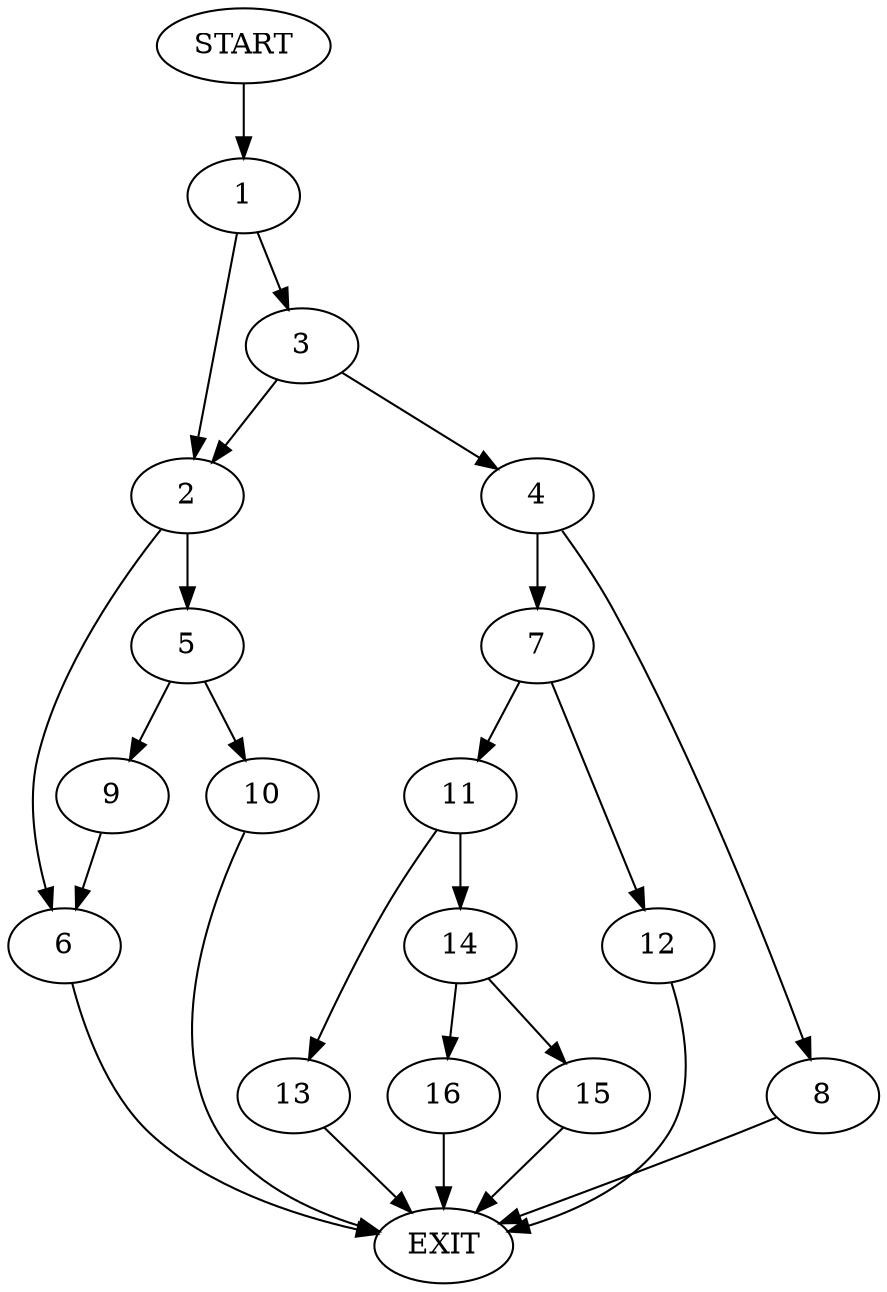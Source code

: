 digraph {
0 [label="START"]
17 [label="EXIT"]
0 -> 1
1 -> 2
1 -> 3
3 -> 2
3 -> 4
2 -> 5
2 -> 6
4 -> 7
4 -> 8
5 -> 9
5 -> 10
6 -> 17
9 -> 6
10 -> 17
7 -> 11
7 -> 12
8 -> 17
12 -> 17
11 -> 13
11 -> 14
13 -> 17
14 -> 15
14 -> 16
15 -> 17
16 -> 17
}
